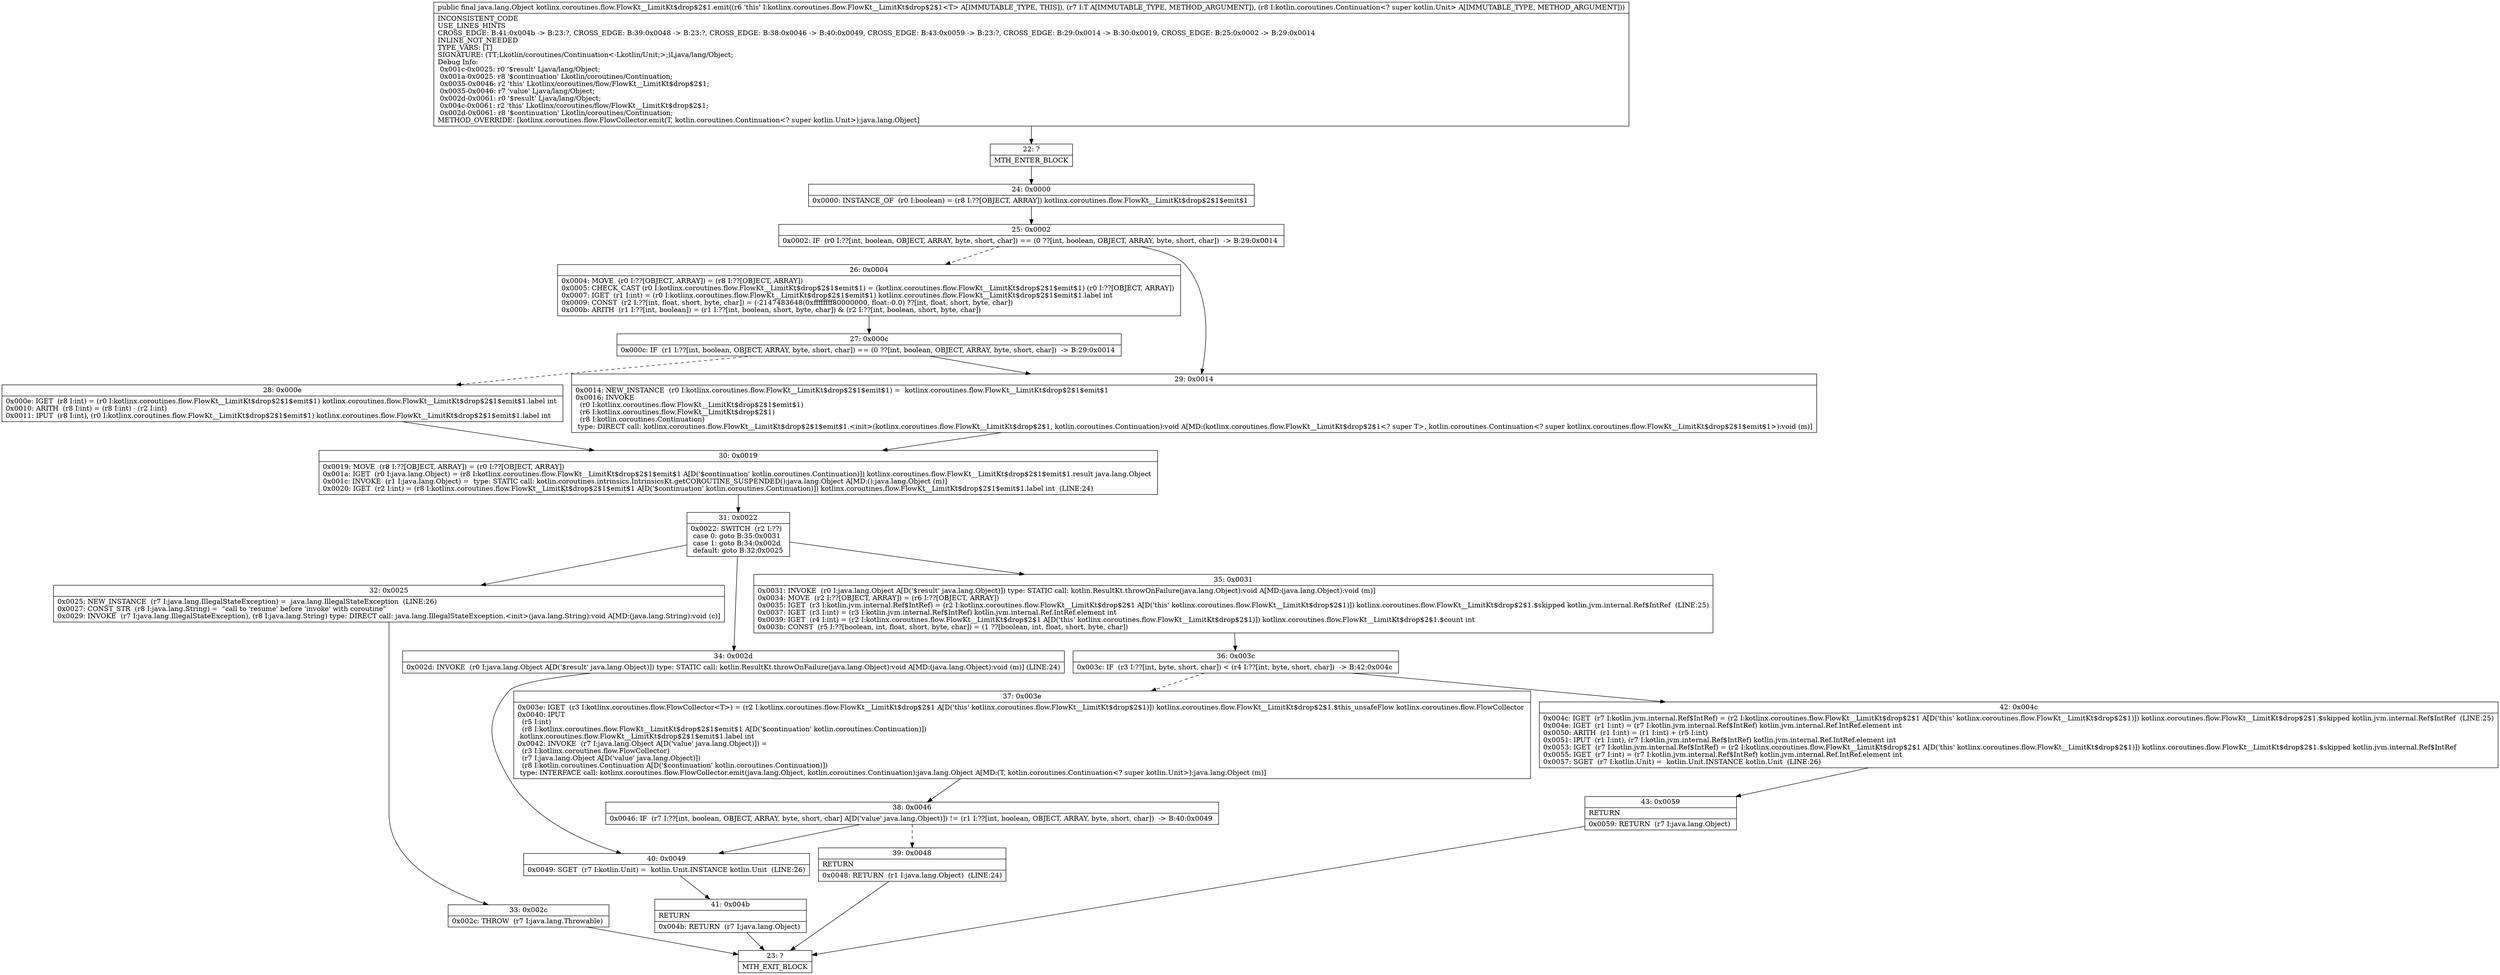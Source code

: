digraph "CFG forkotlinx.coroutines.flow.FlowKt__LimitKt$drop$2$1.emit(Ljava\/lang\/Object;Lkotlin\/coroutines\/Continuation;)Ljava\/lang\/Object;" {
Node_22 [shape=record,label="{22\:\ ?|MTH_ENTER_BLOCK\l}"];
Node_24 [shape=record,label="{24\:\ 0x0000|0x0000: INSTANCE_OF  (r0 I:boolean) = (r8 I:??[OBJECT, ARRAY]) kotlinx.coroutines.flow.FlowKt__LimitKt$drop$2$1$emit$1 \l}"];
Node_25 [shape=record,label="{25\:\ 0x0002|0x0002: IF  (r0 I:??[int, boolean, OBJECT, ARRAY, byte, short, char]) == (0 ??[int, boolean, OBJECT, ARRAY, byte, short, char])  \-\> B:29:0x0014 \l}"];
Node_26 [shape=record,label="{26\:\ 0x0004|0x0004: MOVE  (r0 I:??[OBJECT, ARRAY]) = (r8 I:??[OBJECT, ARRAY]) \l0x0005: CHECK_CAST (r0 I:kotlinx.coroutines.flow.FlowKt__LimitKt$drop$2$1$emit$1) = (kotlinx.coroutines.flow.FlowKt__LimitKt$drop$2$1$emit$1) (r0 I:??[OBJECT, ARRAY]) \l0x0007: IGET  (r1 I:int) = (r0 I:kotlinx.coroutines.flow.FlowKt__LimitKt$drop$2$1$emit$1) kotlinx.coroutines.flow.FlowKt__LimitKt$drop$2$1$emit$1.label int \l0x0009: CONST  (r2 I:??[int, float, short, byte, char]) = (\-2147483648(0xffffffff80000000, float:\-0.0) ??[int, float, short, byte, char]) \l0x000b: ARITH  (r1 I:??[int, boolean]) = (r1 I:??[int, boolean, short, byte, char]) & (r2 I:??[int, boolean, short, byte, char]) \l}"];
Node_27 [shape=record,label="{27\:\ 0x000c|0x000c: IF  (r1 I:??[int, boolean, OBJECT, ARRAY, byte, short, char]) == (0 ??[int, boolean, OBJECT, ARRAY, byte, short, char])  \-\> B:29:0x0014 \l}"];
Node_28 [shape=record,label="{28\:\ 0x000e|0x000e: IGET  (r8 I:int) = (r0 I:kotlinx.coroutines.flow.FlowKt__LimitKt$drop$2$1$emit$1) kotlinx.coroutines.flow.FlowKt__LimitKt$drop$2$1$emit$1.label int \l0x0010: ARITH  (r8 I:int) = (r8 I:int) \- (r2 I:int) \l0x0011: IPUT  (r8 I:int), (r0 I:kotlinx.coroutines.flow.FlowKt__LimitKt$drop$2$1$emit$1) kotlinx.coroutines.flow.FlowKt__LimitKt$drop$2$1$emit$1.label int \l}"];
Node_30 [shape=record,label="{30\:\ 0x0019|0x0019: MOVE  (r8 I:??[OBJECT, ARRAY]) = (r0 I:??[OBJECT, ARRAY]) \l0x001a: IGET  (r0 I:java.lang.Object) = (r8 I:kotlinx.coroutines.flow.FlowKt__LimitKt$drop$2$1$emit$1 A[D('$continuation' kotlin.coroutines.Continuation)]) kotlinx.coroutines.flow.FlowKt__LimitKt$drop$2$1$emit$1.result java.lang.Object \l0x001c: INVOKE  (r1 I:java.lang.Object) =  type: STATIC call: kotlin.coroutines.intrinsics.IntrinsicsKt.getCOROUTINE_SUSPENDED():java.lang.Object A[MD:():java.lang.Object (m)]\l0x0020: IGET  (r2 I:int) = (r8 I:kotlinx.coroutines.flow.FlowKt__LimitKt$drop$2$1$emit$1 A[D('$continuation' kotlin.coroutines.Continuation)]) kotlinx.coroutines.flow.FlowKt__LimitKt$drop$2$1$emit$1.label int  (LINE:24)\l}"];
Node_31 [shape=record,label="{31\:\ 0x0022|0x0022: SWITCH  (r2 I:??)\l case 0: goto B:35:0x0031\l case 1: goto B:34:0x002d\l default: goto B:32:0x0025 \l}"];
Node_32 [shape=record,label="{32\:\ 0x0025|0x0025: NEW_INSTANCE  (r7 I:java.lang.IllegalStateException) =  java.lang.IllegalStateException  (LINE:26)\l0x0027: CONST_STR  (r8 I:java.lang.String) =  \"call to 'resume' before 'invoke' with coroutine\" \l0x0029: INVOKE  (r7 I:java.lang.IllegalStateException), (r8 I:java.lang.String) type: DIRECT call: java.lang.IllegalStateException.\<init\>(java.lang.String):void A[MD:(java.lang.String):void (c)]\l}"];
Node_33 [shape=record,label="{33\:\ 0x002c|0x002c: THROW  (r7 I:java.lang.Throwable) \l}"];
Node_23 [shape=record,label="{23\:\ ?|MTH_EXIT_BLOCK\l}"];
Node_34 [shape=record,label="{34\:\ 0x002d|0x002d: INVOKE  (r0 I:java.lang.Object A[D('$result' java.lang.Object)]) type: STATIC call: kotlin.ResultKt.throwOnFailure(java.lang.Object):void A[MD:(java.lang.Object):void (m)] (LINE:24)\l}"];
Node_40 [shape=record,label="{40\:\ 0x0049|0x0049: SGET  (r7 I:kotlin.Unit) =  kotlin.Unit.INSTANCE kotlin.Unit  (LINE:26)\l}"];
Node_41 [shape=record,label="{41\:\ 0x004b|RETURN\l|0x004b: RETURN  (r7 I:java.lang.Object) \l}"];
Node_35 [shape=record,label="{35\:\ 0x0031|0x0031: INVOKE  (r0 I:java.lang.Object A[D('$result' java.lang.Object)]) type: STATIC call: kotlin.ResultKt.throwOnFailure(java.lang.Object):void A[MD:(java.lang.Object):void (m)]\l0x0034: MOVE  (r2 I:??[OBJECT, ARRAY]) = (r6 I:??[OBJECT, ARRAY]) \l0x0035: IGET  (r3 I:kotlin.jvm.internal.Ref$IntRef) = (r2 I:kotlinx.coroutines.flow.FlowKt__LimitKt$drop$2$1 A[D('this' kotlinx.coroutines.flow.FlowKt__LimitKt$drop$2$1)]) kotlinx.coroutines.flow.FlowKt__LimitKt$drop$2$1.$skipped kotlin.jvm.internal.Ref$IntRef  (LINE:25)\l0x0037: IGET  (r3 I:int) = (r3 I:kotlin.jvm.internal.Ref$IntRef) kotlin.jvm.internal.Ref.IntRef.element int \l0x0039: IGET  (r4 I:int) = (r2 I:kotlinx.coroutines.flow.FlowKt__LimitKt$drop$2$1 A[D('this' kotlinx.coroutines.flow.FlowKt__LimitKt$drop$2$1)]) kotlinx.coroutines.flow.FlowKt__LimitKt$drop$2$1.$count int \l0x003b: CONST  (r5 I:??[boolean, int, float, short, byte, char]) = (1 ??[boolean, int, float, short, byte, char]) \l}"];
Node_36 [shape=record,label="{36\:\ 0x003c|0x003c: IF  (r3 I:??[int, byte, short, char]) \< (r4 I:??[int, byte, short, char])  \-\> B:42:0x004c \l}"];
Node_37 [shape=record,label="{37\:\ 0x003e|0x003e: IGET  (r3 I:kotlinx.coroutines.flow.FlowCollector\<T\>) = (r2 I:kotlinx.coroutines.flow.FlowKt__LimitKt$drop$2$1 A[D('this' kotlinx.coroutines.flow.FlowKt__LimitKt$drop$2$1)]) kotlinx.coroutines.flow.FlowKt__LimitKt$drop$2$1.$this_unsafeFlow kotlinx.coroutines.flow.FlowCollector \l0x0040: IPUT  \l  (r5 I:int)\l  (r8 I:kotlinx.coroutines.flow.FlowKt__LimitKt$drop$2$1$emit$1 A[D('$continuation' kotlin.coroutines.Continuation)])\l kotlinx.coroutines.flow.FlowKt__LimitKt$drop$2$1$emit$1.label int \l0x0042: INVOKE  (r7 I:java.lang.Object A[D('value' java.lang.Object)]) = \l  (r3 I:kotlinx.coroutines.flow.FlowCollector)\l  (r7 I:java.lang.Object A[D('value' java.lang.Object)])\l  (r8 I:kotlin.coroutines.Continuation A[D('$continuation' kotlin.coroutines.Continuation)])\l type: INTERFACE call: kotlinx.coroutines.flow.FlowCollector.emit(java.lang.Object, kotlin.coroutines.Continuation):java.lang.Object A[MD:(T, kotlin.coroutines.Continuation\<? super kotlin.Unit\>):java.lang.Object (m)]\l}"];
Node_38 [shape=record,label="{38\:\ 0x0046|0x0046: IF  (r7 I:??[int, boolean, OBJECT, ARRAY, byte, short, char] A[D('value' java.lang.Object)]) != (r1 I:??[int, boolean, OBJECT, ARRAY, byte, short, char])  \-\> B:40:0x0049 \l}"];
Node_39 [shape=record,label="{39\:\ 0x0048|RETURN\l|0x0048: RETURN  (r1 I:java.lang.Object)  (LINE:24)\l}"];
Node_42 [shape=record,label="{42\:\ 0x004c|0x004c: IGET  (r7 I:kotlin.jvm.internal.Ref$IntRef) = (r2 I:kotlinx.coroutines.flow.FlowKt__LimitKt$drop$2$1 A[D('this' kotlinx.coroutines.flow.FlowKt__LimitKt$drop$2$1)]) kotlinx.coroutines.flow.FlowKt__LimitKt$drop$2$1.$skipped kotlin.jvm.internal.Ref$IntRef  (LINE:25)\l0x004e: IGET  (r1 I:int) = (r7 I:kotlin.jvm.internal.Ref$IntRef) kotlin.jvm.internal.Ref.IntRef.element int \l0x0050: ARITH  (r1 I:int) = (r1 I:int) + (r5 I:int) \l0x0051: IPUT  (r1 I:int), (r7 I:kotlin.jvm.internal.Ref$IntRef) kotlin.jvm.internal.Ref.IntRef.element int \l0x0053: IGET  (r7 I:kotlin.jvm.internal.Ref$IntRef) = (r2 I:kotlinx.coroutines.flow.FlowKt__LimitKt$drop$2$1 A[D('this' kotlinx.coroutines.flow.FlowKt__LimitKt$drop$2$1)]) kotlinx.coroutines.flow.FlowKt__LimitKt$drop$2$1.$skipped kotlin.jvm.internal.Ref$IntRef \l0x0055: IGET  (r7 I:int) = (r7 I:kotlin.jvm.internal.Ref$IntRef) kotlin.jvm.internal.Ref.IntRef.element int \l0x0057: SGET  (r7 I:kotlin.Unit) =  kotlin.Unit.INSTANCE kotlin.Unit  (LINE:26)\l}"];
Node_43 [shape=record,label="{43\:\ 0x0059|RETURN\l|0x0059: RETURN  (r7 I:java.lang.Object) \l}"];
Node_29 [shape=record,label="{29\:\ 0x0014|0x0014: NEW_INSTANCE  (r0 I:kotlinx.coroutines.flow.FlowKt__LimitKt$drop$2$1$emit$1) =  kotlinx.coroutines.flow.FlowKt__LimitKt$drop$2$1$emit$1 \l0x0016: INVOKE  \l  (r0 I:kotlinx.coroutines.flow.FlowKt__LimitKt$drop$2$1$emit$1)\l  (r6 I:kotlinx.coroutines.flow.FlowKt__LimitKt$drop$2$1)\l  (r8 I:kotlin.coroutines.Continuation)\l type: DIRECT call: kotlinx.coroutines.flow.FlowKt__LimitKt$drop$2$1$emit$1.\<init\>(kotlinx.coroutines.flow.FlowKt__LimitKt$drop$2$1, kotlin.coroutines.Continuation):void A[MD:(kotlinx.coroutines.flow.FlowKt__LimitKt$drop$2$1\<? super T\>, kotlin.coroutines.Continuation\<? super kotlinx.coroutines.flow.FlowKt__LimitKt$drop$2$1$emit$1\>):void (m)]\l}"];
MethodNode[shape=record,label="{public final java.lang.Object kotlinx.coroutines.flow.FlowKt__LimitKt$drop$2$1.emit((r6 'this' I:kotlinx.coroutines.flow.FlowKt__LimitKt$drop$2$1\<T\> A[IMMUTABLE_TYPE, THIS]), (r7 I:T A[IMMUTABLE_TYPE, METHOD_ARGUMENT]), (r8 I:kotlin.coroutines.Continuation\<? super kotlin.Unit\> A[IMMUTABLE_TYPE, METHOD_ARGUMENT]))  | INCONSISTENT_CODE\lUSE_LINES_HINTS\lCROSS_EDGE: B:41:0x004b \-\> B:23:?, CROSS_EDGE: B:39:0x0048 \-\> B:23:?, CROSS_EDGE: B:38:0x0046 \-\> B:40:0x0049, CROSS_EDGE: B:43:0x0059 \-\> B:23:?, CROSS_EDGE: B:29:0x0014 \-\> B:30:0x0019, CROSS_EDGE: B:25:0x0002 \-\> B:29:0x0014\lINLINE_NOT_NEEDED\lTYPE_VARS: [T]\lSIGNATURE: (TT;Lkotlin\/coroutines\/Continuation\<\-Lkotlin\/Unit;\>;)Ljava\/lang\/Object;\lDebug Info:\l  0x001c\-0x0025: r0 '$result' Ljava\/lang\/Object;\l  0x001a\-0x0025: r8 '$continuation' Lkotlin\/coroutines\/Continuation;\l  0x0035\-0x0046: r2 'this' Lkotlinx\/coroutines\/flow\/FlowKt__LimitKt$drop$2$1;\l  0x0035\-0x0046: r7 'value' Ljava\/lang\/Object;\l  0x002d\-0x0061: r0 '$result' Ljava\/lang\/Object;\l  0x004c\-0x0061: r2 'this' Lkotlinx\/coroutines\/flow\/FlowKt__LimitKt$drop$2$1;\l  0x002d\-0x0061: r8 '$continuation' Lkotlin\/coroutines\/Continuation;\lMETHOD_OVERRIDE: [kotlinx.coroutines.flow.FlowCollector.emit(T, kotlin.coroutines.Continuation\<? super kotlin.Unit\>):java.lang.Object]\l}"];
MethodNode -> Node_22;Node_22 -> Node_24;
Node_24 -> Node_25;
Node_25 -> Node_26[style=dashed];
Node_25 -> Node_29;
Node_26 -> Node_27;
Node_27 -> Node_28[style=dashed];
Node_27 -> Node_29;
Node_28 -> Node_30;
Node_30 -> Node_31;
Node_31 -> Node_32;
Node_31 -> Node_34;
Node_31 -> Node_35;
Node_32 -> Node_33;
Node_33 -> Node_23;
Node_34 -> Node_40;
Node_40 -> Node_41;
Node_41 -> Node_23;
Node_35 -> Node_36;
Node_36 -> Node_37[style=dashed];
Node_36 -> Node_42;
Node_37 -> Node_38;
Node_38 -> Node_39[style=dashed];
Node_38 -> Node_40;
Node_39 -> Node_23;
Node_42 -> Node_43;
Node_43 -> Node_23;
Node_29 -> Node_30;
}

